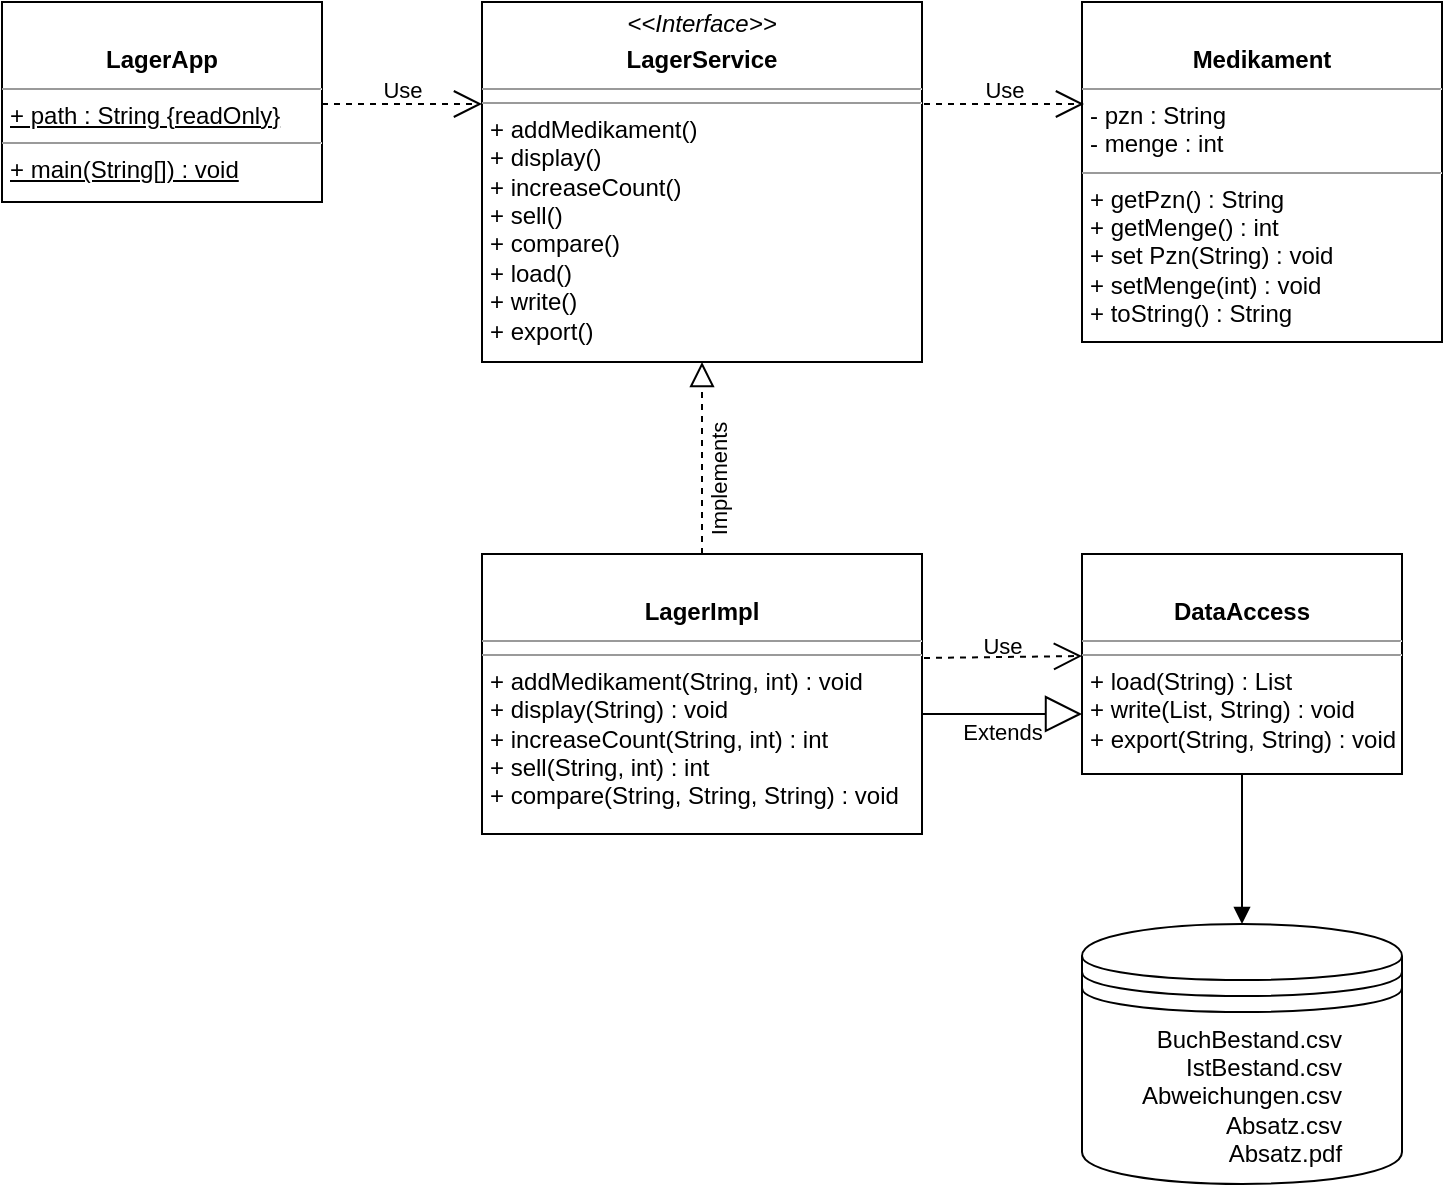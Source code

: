 <mxfile version="20.2.4" type="device"><diagram id="C5RBs43oDa-KdzZeNtuy" name="Page-1"><mxGraphModel dx="889" dy="693" grid="1" gridSize="10" guides="1" tooltips="1" connect="1" arrows="1" fold="1" page="1" pageScale="1" pageWidth="1169" pageHeight="827" background="none" math="0" shadow="0"><root><mxCell id="WIyWlLk6GJQsqaUBKTNV-0"/><mxCell id="WIyWlLk6GJQsqaUBKTNV-1" parent="WIyWlLk6GJQsqaUBKTNV-0"/><mxCell id="zkfFHV4jXpPFQw0GAbJ--16" value="" style="endArrow=block;endSize=10;endFill=0;shadow=0;dashed=1;strokeWidth=1;rounded=0;edgeStyle=elbowEdgeStyle;elbow=vertical;labelBackgroundColor=none;labelBorderColor=none;entryX=0.5;entryY=1;entryDx=0;entryDy=0;" parent="WIyWlLk6GJQsqaUBKTNV-1" source="NRcPnT94P-ymIwFV-h0Q-8" target="NRcPnT94P-ymIwFV-h0Q-5" edge="1"><mxGeometry width="160" relative="1" as="geometry"><mxPoint x="210" y="373" as="sourcePoint"/><mxPoint x="450" y="240" as="targetPoint"/><Array as="points"/></mxGeometry></mxCell><mxCell id="NRcPnT94P-ymIwFV-h0Q-32" value="&lt;div&gt;Implements&lt;/div&gt;&lt;div&gt;&lt;br&gt;&lt;/div&gt;" style="edgeLabel;html=1;align=center;verticalAlign=top;resizable=0;points=[];rotation=270;" vertex="1" connectable="0" parent="zkfFHV4jXpPFQw0GAbJ--16"><mxGeometry x="-0.607" y="-2" relative="1" as="geometry"><mxPoint x="-7" y="-18" as="offset"/></mxGeometry></mxCell><mxCell id="NRcPnT94P-ymIwFV-h0Q-4" value="&lt;div align=&quot;left&quot;&gt;&lt;br&gt;&lt;/div&gt;&lt;div align=&quot;right&quot;&gt;BuchBestand.csv&lt;/div&gt;&lt;div align=&quot;right&quot;&gt;IstBestand.csv&lt;/div&gt;&lt;div align=&quot;right&quot;&gt;Abweichungen.csv&lt;/div&gt;&lt;div align=&quot;right&quot;&gt;Absatz.csv&lt;/div&gt;&lt;div align=&quot;right&quot;&gt;Absatz.pdf&lt;/div&gt;&lt;div&gt;&lt;br&gt;&lt;/div&gt;" style="shape=datastore;whiteSpace=wrap;html=1;labelBackgroundColor=none;labelBorderColor=none;" vertex="1" parent="WIyWlLk6GJQsqaUBKTNV-1"><mxGeometry x="620" y="541" width="160" height="130" as="geometry"/></mxCell><mxCell id="NRcPnT94P-ymIwFV-h0Q-5" value="&lt;p style=&quot;margin:0px;margin-top:4px;text-align:center;&quot;&gt;&lt;i&gt;&amp;lt;&amp;lt;Interface&amp;gt;&amp;gt;&lt;/i&gt;&lt;b&gt;&lt;br&gt;&lt;/b&gt;&lt;/p&gt;&lt;p style=&quot;margin:0px;margin-top:4px;text-align:center;&quot;&gt;&lt;b&gt;LagerService&lt;/b&gt;&lt;br&gt;&lt;b&gt;&lt;/b&gt;&lt;/p&gt;&lt;hr size=&quot;1&quot;&gt;&lt;hr size=&quot;1&quot;&gt;&lt;p style=&quot;margin:0px;margin-left:4px;&quot;&gt;+ addMedikament()&lt;/p&gt;&lt;p style=&quot;margin:0px;margin-left:4px;&quot;&gt;+ display()&lt;/p&gt;&lt;p style=&quot;margin:0px;margin-left:4px;&quot;&gt;+ increaseCount()&lt;/p&gt;&lt;p style=&quot;margin:0px;margin-left:4px;&quot;&gt;+ sell()&lt;/p&gt;&lt;p style=&quot;margin:0px;margin-left:4px;&quot;&gt;+ compare()&lt;/p&gt;&lt;p style=&quot;margin:0px;margin-left:4px;&quot;&gt;+ load()&lt;br&gt;+ write()&lt;/p&gt;&lt;p style=&quot;margin:0px;margin-left:4px;&quot;&gt;+ export()&lt;br&gt;&lt;/p&gt;" style="verticalAlign=top;align=left;overflow=fill;fontSize=12;fontFamily=Helvetica;html=1;gradientColor=none;labelBackgroundColor=none;labelBorderColor=none;" vertex="1" parent="WIyWlLk6GJQsqaUBKTNV-1"><mxGeometry x="320" y="80" width="220" height="180" as="geometry"/></mxCell><mxCell id="NRcPnT94P-ymIwFV-h0Q-6" value="&lt;p style=&quot;margin:0px;margin-top:4px;text-align:center;&quot;&gt;&lt;b&gt;&lt;br&gt;&lt;/b&gt;&lt;/p&gt;&lt;p style=&quot;margin:0px;margin-top:4px;text-align:center;&quot;&gt;&lt;b&gt;Medikament&lt;/b&gt;&lt;br&gt;&lt;/p&gt;&lt;hr size=&quot;1&quot;&gt;&lt;p style=&quot;margin:0px;margin-left:4px;&quot;&gt;- pzn : String&lt;br&gt;- menge : int&lt;/p&gt;&lt;hr size=&quot;1&quot;&gt;&lt;p style=&quot;margin:0px;margin-left:4px;&quot;&gt;+ getPzn() : String&lt;br&gt;+ getMenge() : int&lt;/p&gt;&lt;p style=&quot;margin:0px;margin-left:4px;&quot;&gt;+ set Pzn(String) : void&lt;/p&gt;&lt;p style=&quot;margin:0px;margin-left:4px;&quot;&gt;+ setMenge(int) : void&lt;/p&gt;&lt;p style=&quot;margin:0px;margin-left:4px;&quot;&gt;+ toString() : String&lt;br&gt;&lt;/p&gt;" style="verticalAlign=top;align=left;overflow=fill;fontSize=12;fontFamily=Helvetica;html=1;gradientColor=none;labelBackgroundColor=none;labelBorderColor=none;" vertex="1" parent="WIyWlLk6GJQsqaUBKTNV-1"><mxGeometry x="620" y="80" width="180" height="170" as="geometry"/></mxCell><mxCell id="NRcPnT94P-ymIwFV-h0Q-7" value="&lt;p style=&quot;margin:0px;margin-top:4px;text-align:center;&quot;&gt;&lt;b&gt;&lt;br&gt;&lt;/b&gt;&lt;/p&gt;&lt;p style=&quot;margin:0px;margin-top:4px;text-align:center;&quot;&gt;&lt;b&gt;DataAccess&lt;/b&gt;&lt;/p&gt;&lt;hr size=&quot;1&quot;&gt;&lt;hr size=&quot;1&quot;&gt;&lt;p style=&quot;margin:0px;margin-left:4px;&quot;&gt;+ load(String) : List&lt;br&gt;+ write(List, String) : void&lt;/p&gt;&lt;p style=&quot;margin:0px;margin-left:4px;&quot;&gt;+ export(String, String) : void&lt;/p&gt;&lt;p style=&quot;margin:0px;margin-left:4px;&quot;&gt;&lt;/p&gt;" style="verticalAlign=top;align=left;overflow=fill;fontSize=12;fontFamily=Helvetica;html=1;gradientColor=none;labelBackgroundColor=none;labelBorderColor=none;" vertex="1" parent="WIyWlLk6GJQsqaUBKTNV-1"><mxGeometry x="620" y="356" width="160" height="110" as="geometry"/></mxCell><mxCell id="NRcPnT94P-ymIwFV-h0Q-11" value="&lt;p style=&quot;margin:0px;margin-top:4px;text-align:center;&quot;&gt;&lt;b&gt;&lt;br&gt;&lt;/b&gt;&lt;/p&gt;&lt;p style=&quot;margin:0px;margin-top:4px;text-align:center;&quot;&gt;&lt;b&gt;LagerApp&lt;/b&gt;&lt;br&gt;&lt;/p&gt;&lt;hr size=&quot;1&quot;&gt;&lt;p style=&quot;margin:0px;margin-left:4px;&quot;&gt;&lt;u&gt;+ path : String {readOnly}&lt;/u&gt;&lt;br&gt;&lt;/p&gt;&lt;hr size=&quot;1&quot;&gt;&lt;p style=&quot;margin:0px;margin-left:4px;&quot;&gt;&lt;u&gt;+ main(String[]) : void&lt;/u&gt;&lt;br&gt;&lt;/p&gt;" style="verticalAlign=top;align=left;overflow=fill;fontSize=12;fontFamily=Helvetica;html=1;gradientColor=none;labelBackgroundColor=none;labelBorderColor=none;" vertex="1" parent="WIyWlLk6GJQsqaUBKTNV-1"><mxGeometry x="80" y="80" width="160" height="100" as="geometry"/></mxCell><mxCell id="NRcPnT94P-ymIwFV-h0Q-22" value="Extends" style="endArrow=block;endSize=16;endFill=0;html=1;rounded=0;labelBackgroundColor=none;labelBorderColor=none;exitX=1;exitY=0.307;exitDx=0;exitDy=0;exitPerimeter=0;" edge="1" parent="WIyWlLk6GJQsqaUBKTNV-1"><mxGeometry y="-9" width="160" relative="1" as="geometry"><mxPoint x="540" y="435.98" as="sourcePoint"/><mxPoint x="620" y="436" as="targetPoint"/><mxPoint as="offset"/></mxGeometry></mxCell><mxCell id="NRcPnT94P-ymIwFV-h0Q-8" value="&lt;p style=&quot;margin:0px;margin-top:4px;text-align:center;&quot;&gt;&lt;b&gt;&lt;br&gt;&lt;/b&gt;&lt;/p&gt;&lt;p style=&quot;margin:0px;margin-top:4px;text-align:center;&quot;&gt;&lt;b&gt;LagerImpl&lt;/b&gt;&lt;br&gt;&lt;b&gt;&lt;/b&gt;&lt;/p&gt;&lt;hr size=&quot;1&quot;&gt;&lt;hr size=&quot;1&quot;&gt;&lt;p style=&quot;margin:0px;margin-left:4px;&quot;&gt;+ addMedikament(String, int) : void&lt;/p&gt;&lt;p style=&quot;margin:0px;margin-left:4px;&quot;&gt;+ display(String) : void&lt;/p&gt;&lt;p style=&quot;margin:0px;margin-left:4px;&quot;&gt;+ increaseCount(String, int) : int&lt;/p&gt;&lt;p style=&quot;margin:0px;margin-left:4px;&quot;&gt;+ sell(String, int) : int&lt;/p&gt;&lt;p style=&quot;margin:0px;margin-left:4px;&quot;&gt;+ compare(String, String, String) : void&lt;/p&gt;" style="verticalAlign=top;align=left;overflow=fill;fontSize=12;fontFamily=Helvetica;html=1;gradientColor=none;labelBackgroundColor=none;labelBorderColor=none;" vertex="1" parent="WIyWlLk6GJQsqaUBKTNV-1"><mxGeometry x="320" y="356" width="220" height="140" as="geometry"/></mxCell><mxCell id="NRcPnT94P-ymIwFV-h0Q-26" style="endArrow=block;rounded=0;orthogonalLoop=1;jettySize=auto;html=1;exitX=0.5;exitY=1;exitDx=0;exitDy=0;labelBackgroundColor=none;labelBorderColor=none;entryX=0.5;entryY=0;entryDx=0;entryDy=0;" edge="1" parent="WIyWlLk6GJQsqaUBKTNV-1" source="NRcPnT94P-ymIwFV-h0Q-7" target="NRcPnT94P-ymIwFV-h0Q-4"><mxGeometry relative="1" as="geometry"><mxPoint x="420" y="521" as="sourcePoint"/><mxPoint x="705" y="551" as="targetPoint"/></mxGeometry></mxCell><mxCell id="NRcPnT94P-ymIwFV-h0Q-33" value="&lt;div&gt;Use&lt;/div&gt;&lt;div&gt;&lt;br&gt;&lt;/div&gt;" style="endArrow=open;endSize=12;dashed=1;html=1;rounded=0;labelBackgroundColor=none;labelBorderColor=none;exitX=1;exitY=0.5;exitDx=0;exitDy=0;" edge="1" parent="WIyWlLk6GJQsqaUBKTNV-1"><mxGeometry width="160" relative="1" as="geometry"><mxPoint x="240" y="131" as="sourcePoint"/><mxPoint x="320" y="131" as="targetPoint"/></mxGeometry></mxCell><mxCell id="NRcPnT94P-ymIwFV-h0Q-39" value="&lt;div&gt;Use&lt;/div&gt;&lt;div&gt;&lt;br&gt;&lt;/div&gt;" style="endArrow=open;endSize=12;dashed=1;html=1;rounded=0;labelBackgroundColor=none;labelBorderColor=none;exitX=1;exitY=0.5;exitDx=0;exitDy=0;" edge="1" parent="WIyWlLk6GJQsqaUBKTNV-1"><mxGeometry width="160" relative="1" as="geometry"><mxPoint x="541" y="131" as="sourcePoint"/><mxPoint x="621" y="131" as="targetPoint"/></mxGeometry></mxCell><mxCell id="NRcPnT94P-ymIwFV-h0Q-41" value="&lt;div&gt;Use&lt;/div&gt;" style="endArrow=open;endSize=12;dashed=1;html=1;rounded=0;labelBackgroundColor=none;labelBorderColor=none;exitX=1;exitY=0.5;exitDx=0;exitDy=0;" edge="1" parent="WIyWlLk6GJQsqaUBKTNV-1"><mxGeometry x="0.006" y="6" width="160" relative="1" as="geometry"><mxPoint x="541" y="408" as="sourcePoint"/><mxPoint x="620" y="407" as="targetPoint"/><mxPoint as="offset"/></mxGeometry></mxCell><mxCell id="NRcPnT94P-ymIwFV-h0Q-45" style="edgeStyle=none;rounded=0;orthogonalLoop=1;jettySize=auto;html=1;exitX=1;exitY=0.5;exitDx=0;exitDy=0;labelBackgroundColor=none;labelBorderColor=none;" edge="1" parent="WIyWlLk6GJQsqaUBKTNV-1" source="NRcPnT94P-ymIwFV-h0Q-4" target="NRcPnT94P-ymIwFV-h0Q-4"><mxGeometry relative="1" as="geometry"/></mxCell></root></mxGraphModel></diagram></mxfile>